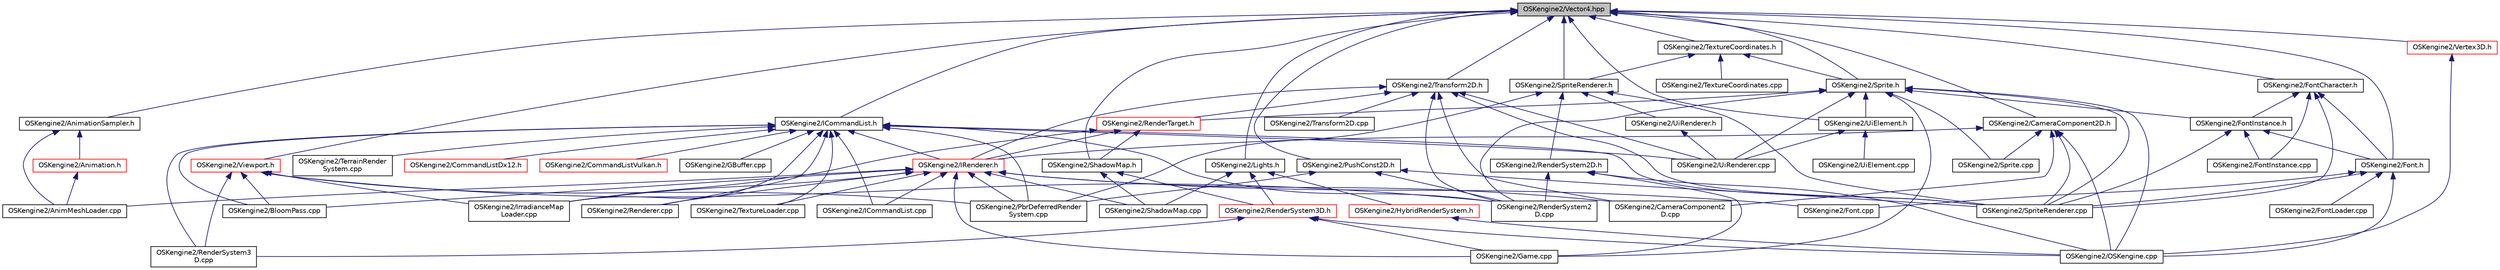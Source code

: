 digraph "OSKengine2/Vector4.hpp"
{
 // LATEX_PDF_SIZE
  edge [fontname="Helvetica",fontsize="10",labelfontname="Helvetica",labelfontsize="10"];
  node [fontname="Helvetica",fontsize="10",shape=record];
  Node1 [label="OSKengine2/Vector4.hpp",height=0.2,width=0.4,color="black", fillcolor="grey75", style="filled", fontcolor="black",tooltip=" "];
  Node1 -> Node2 [dir="back",color="midnightblue",fontsize="10",style="solid",fontname="Helvetica"];
  Node2 [label="OSKengine2/AnimationSampler.h",height=0.2,width=0.4,color="black", fillcolor="white", style="filled",URL="$_animation_sampler_8h.html",tooltip=" "];
  Node2 -> Node3 [dir="back",color="midnightblue",fontsize="10",style="solid",fontname="Helvetica"];
  Node3 [label="OSKengine2/AnimMeshLoader.cpp",height=0.2,width=0.4,color="black", fillcolor="white", style="filled",URL="$_anim_mesh_loader_8cpp.html",tooltip=" "];
  Node2 -> Node4 [dir="back",color="midnightblue",fontsize="10",style="solid",fontname="Helvetica"];
  Node4 [label="OSKengine2/Animation.h",height=0.2,width=0.4,color="red", fillcolor="white", style="filled",URL="$_animation_8h.html",tooltip=" "];
  Node4 -> Node3 [dir="back",color="midnightblue",fontsize="10",style="solid",fontname="Helvetica"];
  Node1 -> Node30 [dir="back",color="midnightblue",fontsize="10",style="solid",fontname="Helvetica"];
  Node30 [label="OSKengine2/CameraComponent2D.h",height=0.2,width=0.4,color="black", fillcolor="white", style="filled",URL="$_camera_component2_d_8h.html",tooltip=" "];
  Node30 -> Node31 [dir="back",color="midnightblue",fontsize="10",style="solid",fontname="Helvetica"];
  Node31 [label="OSKengine2/CameraComponent2\lD.cpp",height=0.2,width=0.4,color="black", fillcolor="white", style="filled",URL="$_camera_component2_d_8cpp.html",tooltip=" "];
  Node30 -> Node32 [dir="back",color="midnightblue",fontsize="10",style="solid",fontname="Helvetica"];
  Node32 [label="OSKengine2/IRenderer.h",height=0.2,width=0.4,color="red", fillcolor="white", style="filled",URL="$_i_renderer_8h.html",tooltip=" "];
  Node32 -> Node3 [dir="back",color="midnightblue",fontsize="10",style="solid",fontname="Helvetica"];
  Node32 -> Node33 [dir="back",color="midnightblue",fontsize="10",style="solid",fontname="Helvetica"];
  Node33 [label="OSKengine2/BloomPass.cpp",height=0.2,width=0.4,color="black", fillcolor="white", style="filled",URL="$_bloom_pass_8cpp.html",tooltip=" "];
  Node32 -> Node31 [dir="back",color="midnightblue",fontsize="10",style="solid",fontname="Helvetica"];
  Node32 -> Node38 [dir="back",color="midnightblue",fontsize="10",style="solid",fontname="Helvetica"];
  Node38 [label="OSKengine2/Font.cpp",height=0.2,width=0.4,color="black", fillcolor="white", style="filled",URL="$_font_8cpp.html",tooltip=" "];
  Node32 -> Node40 [dir="back",color="midnightblue",fontsize="10",style="solid",fontname="Helvetica"];
  Node40 [label="OSKengine2/Game.cpp",height=0.2,width=0.4,color="black", fillcolor="white", style="filled",URL="$_game_8cpp.html",tooltip=" "];
  Node32 -> Node44 [dir="back",color="midnightblue",fontsize="10",style="solid",fontname="Helvetica"];
  Node44 [label="OSKengine2/ICommandList.cpp",height=0.2,width=0.4,color="black", fillcolor="white", style="filled",URL="$_i_command_list_8cpp.html",tooltip=" "];
  Node32 -> Node20 [dir="back",color="midnightblue",fontsize="10",style="solid",fontname="Helvetica"];
  Node20 [label="OSKengine2/IrradianceMap\lLoader.cpp",height=0.2,width=0.4,color="black", fillcolor="white", style="filled",URL="$_irradiance_map_loader_8cpp.html",tooltip=" "];
  Node32 -> Node23 [dir="back",color="midnightblue",fontsize="10",style="solid",fontname="Helvetica"];
  Node23 [label="OSKengine2/PbrDeferredRender\lSystem.cpp",height=0.2,width=0.4,color="black", fillcolor="white", style="filled",URL="$_pbr_deferred_render_system_8cpp.html",tooltip=" "];
  Node32 -> Node62 [dir="back",color="midnightblue",fontsize="10",style="solid",fontname="Helvetica"];
  Node62 [label="OSKengine2/Renderer.cpp",height=0.2,width=0.4,color="black", fillcolor="white", style="filled",URL="$_renderer_8cpp.html",tooltip=" "];
  Node32 -> Node28 [dir="back",color="midnightblue",fontsize="10",style="solid",fontname="Helvetica"];
  Node28 [label="OSKengine2/ShadowMap.cpp",height=0.2,width=0.4,color="black", fillcolor="white", style="filled",URL="$_shadow_map_8cpp.html",tooltip=" "];
  Node32 -> Node91 [dir="back",color="midnightblue",fontsize="10",style="solid",fontname="Helvetica"];
  Node91 [label="OSKengine2/TextureLoader.cpp",height=0.2,width=0.4,color="black", fillcolor="white", style="filled",URL="$_texture_loader_8cpp.html",tooltip=" "];
  Node30 -> Node15 [dir="back",color="midnightblue",fontsize="10",style="solid",fontname="Helvetica"];
  Node15 [label="OSKengine2/OSKengine.cpp",height=0.2,width=0.4,color="black", fillcolor="white", style="filled",URL="$_o_s_kengine_8cpp.html",tooltip=" "];
  Node30 -> Node98 [dir="back",color="midnightblue",fontsize="10",style="solid",fontname="Helvetica"];
  Node98 [label="OSKengine2/Sprite.cpp",height=0.2,width=0.4,color="black", fillcolor="white", style="filled",URL="$_sprite_8cpp.html",tooltip=" "];
  Node30 -> Node99 [dir="back",color="midnightblue",fontsize="10",style="solid",fontname="Helvetica"];
  Node99 [label="OSKengine2/SpriteRenderer.cpp",height=0.2,width=0.4,color="black", fillcolor="white", style="filled",URL="$_sprite_renderer_8cpp.html",tooltip=" "];
  Node1 -> Node100 [dir="back",color="midnightblue",fontsize="10",style="solid",fontname="Helvetica"];
  Node100 [label="OSKengine2/Font.h",height=0.2,width=0.4,color="black", fillcolor="white", style="filled",URL="$_font_8h.html",tooltip=" "];
  Node100 -> Node38 [dir="back",color="midnightblue",fontsize="10",style="solid",fontname="Helvetica"];
  Node100 -> Node101 [dir="back",color="midnightblue",fontsize="10",style="solid",fontname="Helvetica"];
  Node101 [label="OSKengine2/FontLoader.cpp",height=0.2,width=0.4,color="black", fillcolor="white", style="filled",URL="$_font_loader_8cpp.html",tooltip=" "];
  Node100 -> Node15 [dir="back",color="midnightblue",fontsize="10",style="solid",fontname="Helvetica"];
  Node100 -> Node99 [dir="back",color="midnightblue",fontsize="10",style="solid",fontname="Helvetica"];
  Node1 -> Node102 [dir="back",color="midnightblue",fontsize="10",style="solid",fontname="Helvetica"];
  Node102 [label="OSKengine2/FontCharacter.h",height=0.2,width=0.4,color="black", fillcolor="white", style="filled",URL="$_font_character_8h.html",tooltip=" "];
  Node102 -> Node100 [dir="back",color="midnightblue",fontsize="10",style="solid",fontname="Helvetica"];
  Node102 -> Node103 [dir="back",color="midnightblue",fontsize="10",style="solid",fontname="Helvetica"];
  Node103 [label="OSKengine2/FontInstance.cpp",height=0.2,width=0.4,color="black", fillcolor="white", style="filled",URL="$_font_instance_8cpp.html",tooltip=" "];
  Node102 -> Node104 [dir="back",color="midnightblue",fontsize="10",style="solid",fontname="Helvetica"];
  Node104 [label="OSKengine2/FontInstance.h",height=0.2,width=0.4,color="black", fillcolor="white", style="filled",URL="$_font_instance_8h.html",tooltip=" "];
  Node104 -> Node100 [dir="back",color="midnightblue",fontsize="10",style="solid",fontname="Helvetica"];
  Node104 -> Node103 [dir="back",color="midnightblue",fontsize="10",style="solid",fontname="Helvetica"];
  Node104 -> Node99 [dir="back",color="midnightblue",fontsize="10",style="solid",fontname="Helvetica"];
  Node102 -> Node99 [dir="back",color="midnightblue",fontsize="10",style="solid",fontname="Helvetica"];
  Node1 -> Node105 [dir="back",color="midnightblue",fontsize="10",style="solid",fontname="Helvetica"];
  Node105 [label="OSKengine2/ICommandList.h",height=0.2,width=0.4,color="black", fillcolor="white", style="filled",URL="$_i_command_list_8h.html",tooltip=" "];
  Node105 -> Node33 [dir="back",color="midnightblue",fontsize="10",style="solid",fontname="Helvetica"];
  Node105 -> Node106 [dir="back",color="midnightblue",fontsize="10",style="solid",fontname="Helvetica"];
  Node106 [label="OSKengine2/CommandListDx12.h",height=0.2,width=0.4,color="red", fillcolor="white", style="filled",URL="$_command_list_dx12_8h.html",tooltip=" "];
  Node105 -> Node108 [dir="back",color="midnightblue",fontsize="10",style="solid",fontname="Helvetica"];
  Node108 [label="OSKengine2/CommandListVulkan.h",height=0.2,width=0.4,color="red", fillcolor="white", style="filled",URL="$_command_list_vulkan_8h.html",tooltip=" "];
  Node105 -> Node109 [dir="back",color="midnightblue",fontsize="10",style="solid",fontname="Helvetica"];
  Node109 [label="OSKengine2/GBuffer.cpp",height=0.2,width=0.4,color="black", fillcolor="white", style="filled",URL="$_g_buffer_8cpp.html",tooltip=" "];
  Node105 -> Node44 [dir="back",color="midnightblue",fontsize="10",style="solid",fontname="Helvetica"];
  Node105 -> Node32 [dir="back",color="midnightblue",fontsize="10",style="solid",fontname="Helvetica"];
  Node105 -> Node20 [dir="back",color="midnightblue",fontsize="10",style="solid",fontname="Helvetica"];
  Node105 -> Node23 [dir="back",color="midnightblue",fontsize="10",style="solid",fontname="Helvetica"];
  Node105 -> Node61 [dir="back",color="midnightblue",fontsize="10",style="solid",fontname="Helvetica"];
  Node61 [label="OSKengine2/RenderSystem2\lD.cpp",height=0.2,width=0.4,color="black", fillcolor="white", style="filled",URL="$_render_system2_d_8cpp.html",tooltip=" "];
  Node105 -> Node24 [dir="back",color="midnightblue",fontsize="10",style="solid",fontname="Helvetica"];
  Node24 [label="OSKengine2/RenderSystem3\lD.cpp",height=0.2,width=0.4,color="black", fillcolor="white", style="filled",URL="$_render_system3_d_8cpp.html",tooltip=" "];
  Node105 -> Node62 [dir="back",color="midnightblue",fontsize="10",style="solid",fontname="Helvetica"];
  Node105 -> Node99 [dir="back",color="midnightblue",fontsize="10",style="solid",fontname="Helvetica"];
  Node105 -> Node63 [dir="back",color="midnightblue",fontsize="10",style="solid",fontname="Helvetica"];
  Node63 [label="OSKengine2/TerrainRender\lSystem.cpp",height=0.2,width=0.4,color="black", fillcolor="white", style="filled",URL="$_terrain_render_system_8cpp.html",tooltip=" "];
  Node105 -> Node91 [dir="back",color="midnightblue",fontsize="10",style="solid",fontname="Helvetica"];
  Node105 -> Node110 [dir="back",color="midnightblue",fontsize="10",style="solid",fontname="Helvetica"];
  Node110 [label="OSKengine2/UiRenderer.cpp",height=0.2,width=0.4,color="black", fillcolor="white", style="filled",URL="$_ui_renderer_8cpp.html",tooltip=" "];
  Node1 -> Node111 [dir="back",color="midnightblue",fontsize="10",style="solid",fontname="Helvetica"];
  Node111 [label="OSKengine2/Lights.h",height=0.2,width=0.4,color="black", fillcolor="white", style="filled",URL="$_lights_8h.html",tooltip=" "];
  Node111 -> Node13 [dir="back",color="midnightblue",fontsize="10",style="solid",fontname="Helvetica"];
  Node13 [label="OSKengine2/HybridRenderSystem.h",height=0.2,width=0.4,color="red", fillcolor="white", style="filled",URL="$_hybrid_render_system_8h.html",tooltip=" "];
  Node13 -> Node15 [dir="back",color="midnightblue",fontsize="10",style="solid",fontname="Helvetica"];
  Node111 -> Node112 [dir="back",color="midnightblue",fontsize="10",style="solid",fontname="Helvetica"];
  Node112 [label="OSKengine2/RenderSystem3D.h",height=0.2,width=0.4,color="red", fillcolor="white", style="filled",URL="$_render_system3_d_8h.html",tooltip=" "];
  Node112 -> Node40 [dir="back",color="midnightblue",fontsize="10",style="solid",fontname="Helvetica"];
  Node112 -> Node15 [dir="back",color="midnightblue",fontsize="10",style="solid",fontname="Helvetica"];
  Node112 -> Node24 [dir="back",color="midnightblue",fontsize="10",style="solid",fontname="Helvetica"];
  Node111 -> Node28 [dir="back",color="midnightblue",fontsize="10",style="solid",fontname="Helvetica"];
  Node1 -> Node114 [dir="back",color="midnightblue",fontsize="10",style="solid",fontname="Helvetica"];
  Node114 [label="OSKengine2/PushConst2D.h",height=0.2,width=0.4,color="black", fillcolor="white", style="filled",URL="$_push_const2_d_8h.html",tooltip=" "];
  Node114 -> Node23 [dir="back",color="midnightblue",fontsize="10",style="solid",fontname="Helvetica"];
  Node114 -> Node61 [dir="back",color="midnightblue",fontsize="10",style="solid",fontname="Helvetica"];
  Node114 -> Node99 [dir="back",color="midnightblue",fontsize="10",style="solid",fontname="Helvetica"];
  Node1 -> Node115 [dir="back",color="midnightblue",fontsize="10",style="solid",fontname="Helvetica"];
  Node115 [label="OSKengine2/ShadowMap.h",height=0.2,width=0.4,color="black", fillcolor="white", style="filled",URL="$_shadow_map_8h.html",tooltip=" "];
  Node115 -> Node112 [dir="back",color="midnightblue",fontsize="10",style="solid",fontname="Helvetica"];
  Node115 -> Node28 [dir="back",color="midnightblue",fontsize="10",style="solid",fontname="Helvetica"];
  Node1 -> Node116 [dir="back",color="midnightblue",fontsize="10",style="solid",fontname="Helvetica"];
  Node116 [label="OSKengine2/Sprite.h",height=0.2,width=0.4,color="black", fillcolor="white", style="filled",URL="$_sprite_8h.html",tooltip=" "];
  Node116 -> Node104 [dir="back",color="midnightblue",fontsize="10",style="solid",fontname="Helvetica"];
  Node116 -> Node40 [dir="back",color="midnightblue",fontsize="10",style="solid",fontname="Helvetica"];
  Node116 -> Node15 [dir="back",color="midnightblue",fontsize="10",style="solid",fontname="Helvetica"];
  Node116 -> Node61 [dir="back",color="midnightblue",fontsize="10",style="solid",fontname="Helvetica"];
  Node116 -> Node117 [dir="back",color="midnightblue",fontsize="10",style="solid",fontname="Helvetica"];
  Node117 [label="OSKengine2/RenderTarget.h",height=0.2,width=0.4,color="red", fillcolor="white", style="filled",URL="$_render_target_8h.html",tooltip=" "];
  Node117 -> Node32 [dir="back",color="midnightblue",fontsize="10",style="solid",fontname="Helvetica"];
  Node117 -> Node20 [dir="back",color="midnightblue",fontsize="10",style="solid",fontname="Helvetica"];
  Node117 -> Node115 [dir="back",color="midnightblue",fontsize="10",style="solid",fontname="Helvetica"];
  Node116 -> Node98 [dir="back",color="midnightblue",fontsize="10",style="solid",fontname="Helvetica"];
  Node116 -> Node99 [dir="back",color="midnightblue",fontsize="10",style="solid",fontname="Helvetica"];
  Node116 -> Node124 [dir="back",color="midnightblue",fontsize="10",style="solid",fontname="Helvetica"];
  Node124 [label="OSKengine2/UiElement.h",height=0.2,width=0.4,color="black", fillcolor="white", style="filled",URL="$_ui_element_8h.html",tooltip=" "];
  Node124 -> Node125 [dir="back",color="midnightblue",fontsize="10",style="solid",fontname="Helvetica"];
  Node125 [label="OSKengine2/UiElement.cpp",height=0.2,width=0.4,color="black", fillcolor="white", style="filled",URL="$_ui_element_8cpp.html",tooltip=" "];
  Node124 -> Node110 [dir="back",color="midnightblue",fontsize="10",style="solid",fontname="Helvetica"];
  Node116 -> Node110 [dir="back",color="midnightblue",fontsize="10",style="solid",fontname="Helvetica"];
  Node1 -> Node126 [dir="back",color="midnightblue",fontsize="10",style="solid",fontname="Helvetica"];
  Node126 [label="OSKengine2/SpriteRenderer.h",height=0.2,width=0.4,color="black", fillcolor="white", style="filled",URL="$_sprite_renderer_8h.html",tooltip=" "];
  Node126 -> Node23 [dir="back",color="midnightblue",fontsize="10",style="solid",fontname="Helvetica"];
  Node126 -> Node120 [dir="back",color="midnightblue",fontsize="10",style="solid",fontname="Helvetica"];
  Node120 [label="OSKengine2/RenderSystem2D.h",height=0.2,width=0.4,color="black", fillcolor="white", style="filled",URL="$_render_system2_d_8h.html",tooltip=" "];
  Node120 -> Node40 [dir="back",color="midnightblue",fontsize="10",style="solid",fontname="Helvetica"];
  Node120 -> Node15 [dir="back",color="midnightblue",fontsize="10",style="solid",fontname="Helvetica"];
  Node120 -> Node61 [dir="back",color="midnightblue",fontsize="10",style="solid",fontname="Helvetica"];
  Node126 -> Node99 [dir="back",color="midnightblue",fontsize="10",style="solid",fontname="Helvetica"];
  Node126 -> Node127 [dir="back",color="midnightblue",fontsize="10",style="solid",fontname="Helvetica"];
  Node127 [label="OSKengine2/UiRenderer.h",height=0.2,width=0.4,color="black", fillcolor="white", style="filled",URL="$_ui_renderer_8h.html",tooltip=" "];
  Node127 -> Node110 [dir="back",color="midnightblue",fontsize="10",style="solid",fontname="Helvetica"];
  Node1 -> Node128 [dir="back",color="midnightblue",fontsize="10",style="solid",fontname="Helvetica"];
  Node128 [label="OSKengine2/TextureCoordinates.h",height=0.2,width=0.4,color="black", fillcolor="white", style="filled",URL="$_texture_coordinates_8h.html",tooltip=" "];
  Node128 -> Node116 [dir="back",color="midnightblue",fontsize="10",style="solid",fontname="Helvetica"];
  Node128 -> Node126 [dir="back",color="midnightblue",fontsize="10",style="solid",fontname="Helvetica"];
  Node128 -> Node129 [dir="back",color="midnightblue",fontsize="10",style="solid",fontname="Helvetica"];
  Node129 [label="OSKengine2/TextureCoordinates.cpp",height=0.2,width=0.4,color="black", fillcolor="white", style="filled",URL="$_texture_coordinates_8cpp.html",tooltip=" "];
  Node1 -> Node130 [dir="back",color="midnightblue",fontsize="10",style="solid",fontname="Helvetica"];
  Node130 [label="OSKengine2/Transform2D.h",height=0.2,width=0.4,color="black", fillcolor="white", style="filled",URL="$_transform2_d_8h.html",tooltip=" "];
  Node130 -> Node31 [dir="back",color="midnightblue",fontsize="10",style="solid",fontname="Helvetica"];
  Node130 -> Node32 [dir="back",color="midnightblue",fontsize="10",style="solid",fontname="Helvetica"];
  Node130 -> Node61 [dir="back",color="midnightblue",fontsize="10",style="solid",fontname="Helvetica"];
  Node130 -> Node117 [dir="back",color="midnightblue",fontsize="10",style="solid",fontname="Helvetica"];
  Node130 -> Node99 [dir="back",color="midnightblue",fontsize="10",style="solid",fontname="Helvetica"];
  Node130 -> Node64 [dir="back",color="midnightblue",fontsize="10",style="solid",fontname="Helvetica"];
  Node64 [label="OSKengine2/Transform2D.cpp",height=0.2,width=0.4,color="black", fillcolor="white", style="filled",URL="$_transform2_d_8cpp.html",tooltip=" "];
  Node130 -> Node110 [dir="back",color="midnightblue",fontsize="10",style="solid",fontname="Helvetica"];
  Node1 -> Node124 [dir="back",color="midnightblue",fontsize="10",style="solid",fontname="Helvetica"];
  Node1 -> Node131 [dir="back",color="midnightblue",fontsize="10",style="solid",fontname="Helvetica"];
  Node131 [label="OSKengine2/Vertex3D.h",height=0.2,width=0.4,color="red", fillcolor="white", style="filled",URL="$_vertex3_d_8h.html",tooltip=" "];
  Node131 -> Node15 [dir="back",color="midnightblue",fontsize="10",style="solid",fontname="Helvetica"];
  Node1 -> Node133 [dir="back",color="midnightblue",fontsize="10",style="solid",fontname="Helvetica"];
  Node133 [label="OSKengine2/Viewport.h",height=0.2,width=0.4,color="red", fillcolor="white", style="filled",URL="$_viewport_8h.html",tooltip=" "];
  Node133 -> Node33 [dir="back",color="midnightblue",fontsize="10",style="solid",fontname="Helvetica"];
  Node133 -> Node20 [dir="back",color="midnightblue",fontsize="10",style="solid",fontname="Helvetica"];
  Node133 -> Node23 [dir="back",color="midnightblue",fontsize="10",style="solid",fontname="Helvetica"];
  Node133 -> Node61 [dir="back",color="midnightblue",fontsize="10",style="solid",fontname="Helvetica"];
  Node133 -> Node24 [dir="back",color="midnightblue",fontsize="10",style="solid",fontname="Helvetica"];
}
